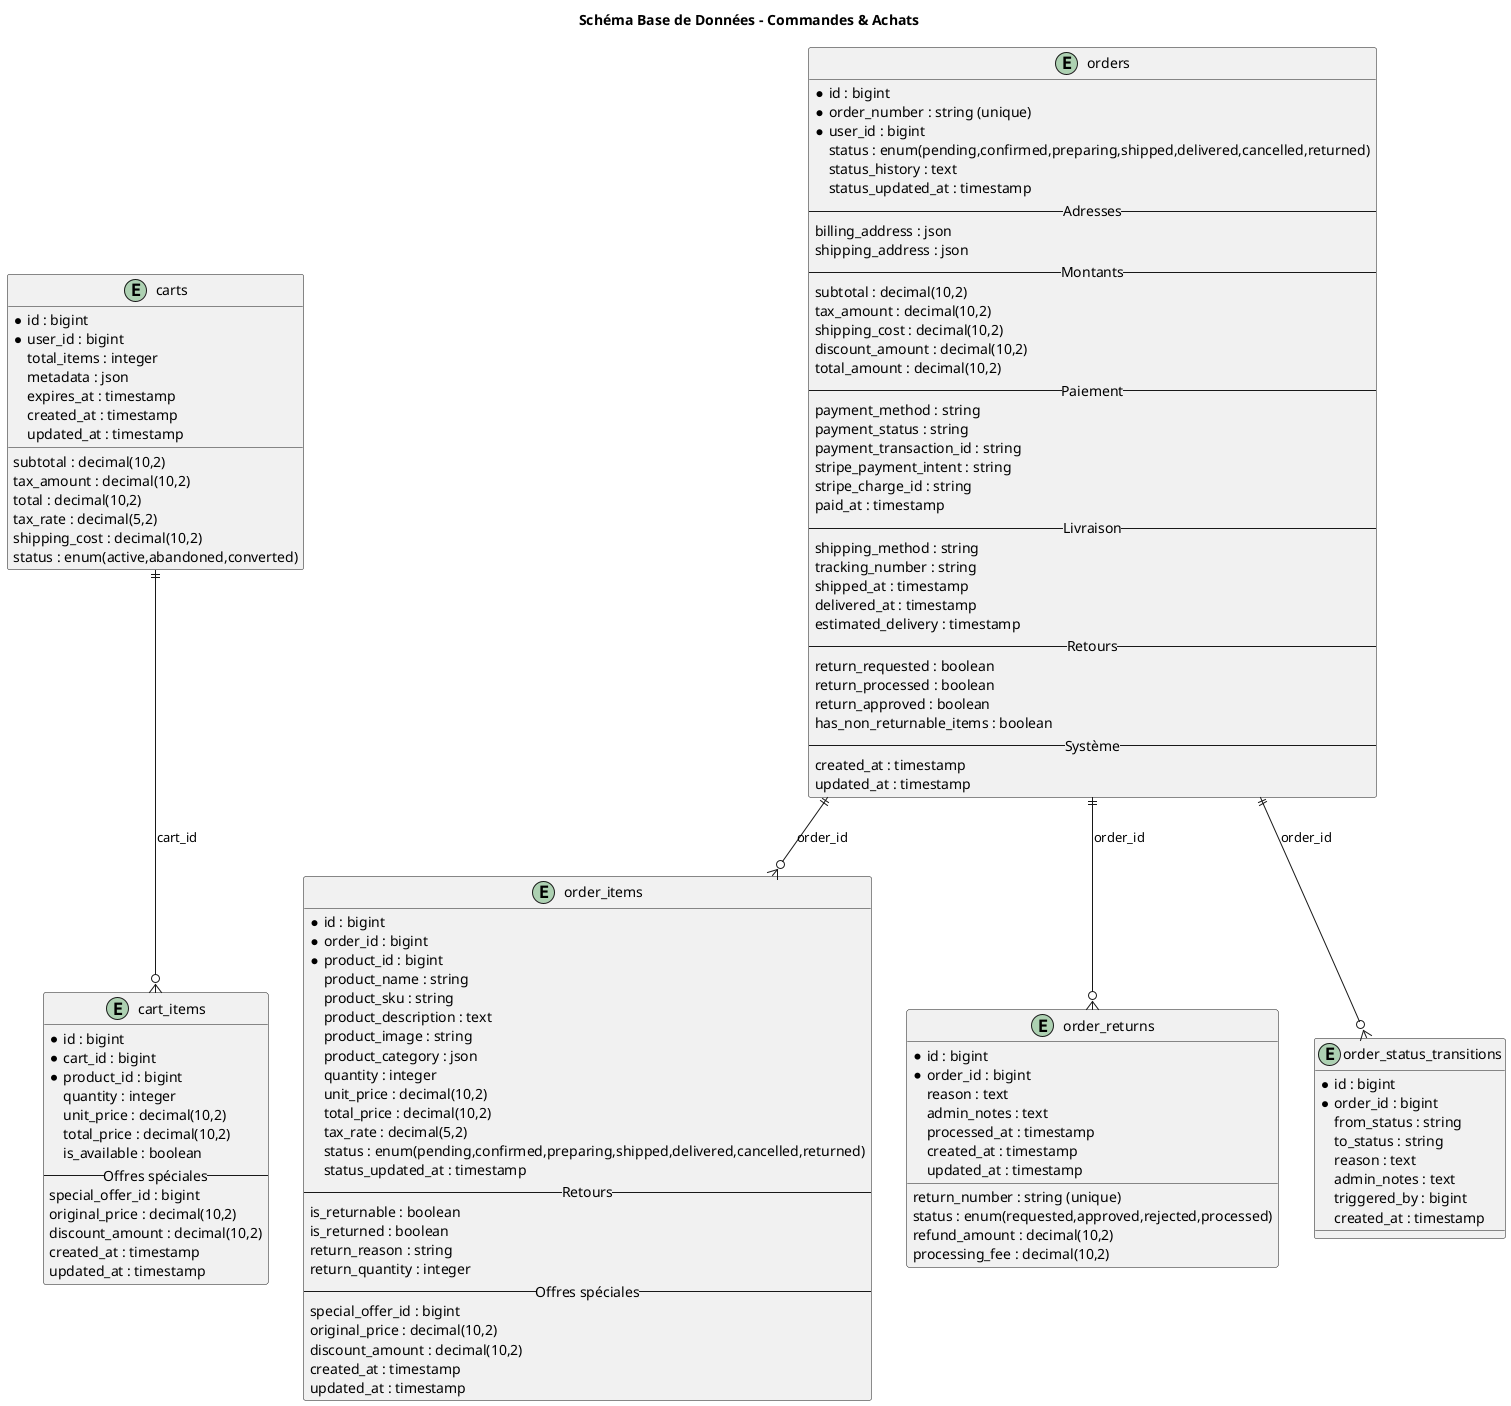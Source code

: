 @startuml orders_purchases
title Schéma Base de Données - Commandes & Achats

entity "carts" as carts {
  *id : bigint
  *user_id : bigint
  subtotal : decimal(10,2)
  tax_amount : decimal(10,2)
  total : decimal(10,2)
  tax_rate : decimal(5,2)
  total_items : integer
  shipping_cost : decimal(10,2)
  metadata : json
  status : enum(active,abandoned,converted)
  expires_at : timestamp
  created_at : timestamp
  updated_at : timestamp
}

entity "cart_items" as cart_items {
  *id : bigint
  *cart_id : bigint
  *product_id : bigint
  quantity : integer
  unit_price : decimal(10,2)
  total_price : decimal(10,2)
  is_available : boolean
  --Offres spéciales--
  special_offer_id : bigint
  original_price : decimal(10,2)
  discount_amount : decimal(10,2)
  created_at : timestamp
  updated_at : timestamp
}

entity "orders" as orders {
  *id : bigint
  *order_number : string (unique)
  *user_id : bigint
  status : enum(pending,confirmed,preparing,shipped,delivered,cancelled,returned)
  status_history : text
  status_updated_at : timestamp
  --Adresses--
  billing_address : json
  shipping_address : json
  --Montants--
  subtotal : decimal(10,2)
  tax_amount : decimal(10,2)
  shipping_cost : decimal(10,2)
  discount_amount : decimal(10,2)
  total_amount : decimal(10,2)
  --Paiement--
  payment_method : string
  payment_status : string
  payment_transaction_id : string
  stripe_payment_intent : string
  stripe_charge_id : string
  paid_at : timestamp
  --Livraison--
  shipping_method : string
  tracking_number : string
  shipped_at : timestamp
  delivered_at : timestamp
  estimated_delivery : timestamp
  --Retours--
  return_requested : boolean
  return_processed : boolean
  return_approved : boolean
  has_non_returnable_items : boolean
  --Système--
  created_at : timestamp
  updated_at : timestamp
}

entity "order_items" as order_items {
  *id : bigint
  *order_id : bigint
  *product_id : bigint
  product_name : string
  product_sku : string
  product_description : text
  product_image : string
  product_category : json
  quantity : integer
  unit_price : decimal(10,2)
  total_price : decimal(10,2)
  tax_rate : decimal(5,2)
  status : enum(pending,confirmed,preparing,shipped,delivered,cancelled,returned)
  status_updated_at : timestamp
  --Retours--
  is_returnable : boolean
  is_returned : boolean
  return_reason : string
  return_quantity : integer
  --Offres spéciales--
  special_offer_id : bigint
  original_price : decimal(10,2)
  discount_amount : decimal(10,2)
  created_at : timestamp
  updated_at : timestamp
}

entity "order_returns" as order_returns {
  *id : bigint
  *order_id : bigint
  return_number : string (unique)
  reason : text
  status : enum(requested,approved,rejected,processed)
  admin_notes : text
  refund_amount : decimal(10,2)
  processing_fee : decimal(10,2)
  processed_at : timestamp
  created_at : timestamp
  updated_at : timestamp
}

entity "order_status_transitions" as order_status_transitions {
  *id : bigint
  *order_id : bigint
  from_status : string
  to_status : string
  reason : text
  admin_notes : text
  triggered_by : bigint
  created_at : timestamp
}

carts ||--o{ cart_items : cart_id
orders ||--o{ order_items : order_id
orders ||--o{ order_returns : order_id
orders ||--o{ order_status_transitions : order_id
@enduml
